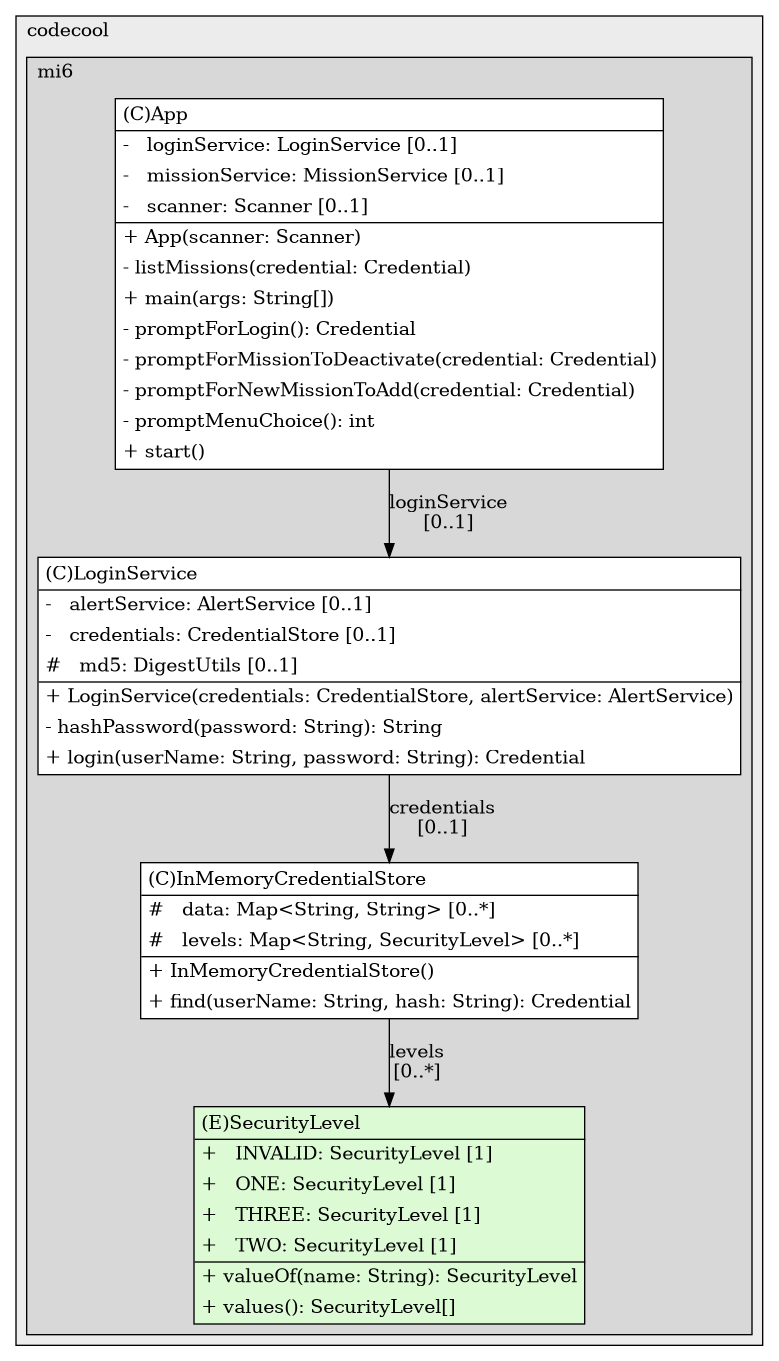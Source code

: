 @startuml

/' diagram meta data start
config=StructureConfiguration;
{
  "projectClassification": {
    "searchMode": "OpenProject", // OpenProject, AllProjects
    "includedProjects": "",
    "pathEndKeywords": "*.impl",
    "isClientPath": "",
    "isClientName": "",
    "isTestPath": "",
    "isTestName": "",
    "isMappingPath": "",
    "isMappingName": "",
    "isDataAccessPath": "",
    "isDataAccessName": "",
    "isDataStructurePath": "",
    "isDataStructureName": "",
    "isInterfaceStructuresPath": "",
    "isInterfaceStructuresName": "",
    "isEntryPointPath": "",
    "isEntryPointName": ""
  },
  "graphRestriction": {
    "classPackageExcludeFilter": "",
    "classPackageIncludeFilter": "",
    "classNameExcludeFilter": "",
    "classNameIncludeFilter": "",
    "methodNameExcludeFilter": "",
    "methodNameIncludeFilter": "",
    "removeByInheritance": "", // inheritance/annotation based filtering is done in a second step
    "removeByAnnotation": "",
    "removeByClassPackage": "", // cleanup the graph after inheritance/annotation based filtering is done
    "removeByClassName": "",
    "cutMappings": false,
    "cutEnum": false,
    "cutTests": true,
    "cutClient": true,
    "cutDataAccess": false,
    "cutInterfaceStructures": false,
    "cutDataStructures": false,
    "cutGetterAndSetter": false,
    "cutConstructors": false
  },
  "graphTraversal": {
    "forwardDepth": 3,
    "backwardDepth": 3,
    "classPackageExcludeFilter": "",
    "classPackageIncludeFilter": "",
    "classNameExcludeFilter": "",
    "classNameIncludeFilter": "",
    "methodNameExcludeFilter": "",
    "methodNameIncludeFilter": "",
    "hideMappings": false,
    "hideDataStructures": false,
    "hidePrivateMethods": true,
    "hideInterfaceCalls": true, // indirection: implementation -> interface (is hidden) -> implementation
    "onlyShowApplicationEntryPoints": false // root node is included
  },
  "details": {
    "aggregation": "GroupByClass", // ByClass, GroupByClass, None
    "showClassGenericTypes": true,
    "showMethods": true,
    "showMethodParameterNames": true,
    "showMethodParameterTypes": true,
    "showMethodReturnType": true,
    "showPackageLevels": 2,
    "showDetailedClassStructure": true
  },
  "rootClass": "com.codecool.mi6.stores.InMemoryCredentialStore"
}
diagram meta data end '/



digraph g {
    rankdir="TB"
    splines=polyline
    

'nodes 
subgraph cluster_867524938 { 
   	label=codecool
	labeljust=l
	fillcolor="#ececec"
	style=filled
   
   subgraph cluster_1407640290 { 
   	label=mi6
	labeljust=l
	fillcolor="#d8d8d8"
	style=filled
   
   App1939028433[
	label=<<TABLE BORDER="1" CELLBORDER="0" CELLPADDING="4" CELLSPACING="0">
<TR><TD ALIGN="LEFT" >(C)App</TD></TR>
<HR/>
<TR><TD ALIGN="LEFT" >-   loginService: LoginService [0..1]</TD></TR>
<TR><TD ALIGN="LEFT" >-   missionService: MissionService [0..1]</TD></TR>
<TR><TD ALIGN="LEFT" >-   scanner: Scanner [0..1]</TD></TR>
<HR/>
<TR><TD ALIGN="LEFT" >+ App(scanner: Scanner)</TD></TR>
<TR><TD ALIGN="LEFT" >- listMissions(credential: Credential)</TD></TR>
<TR><TD ALIGN="LEFT" >+ main(args: String[])</TD></TR>
<TR><TD ALIGN="LEFT" >- promptForLogin(): Credential</TD></TR>
<TR><TD ALIGN="LEFT" >- promptForMissionToDeactivate(credential: Credential)</TD></TR>
<TR><TD ALIGN="LEFT" >- promptForNewMissionToAdd(credential: Credential)</TD></TR>
<TR><TD ALIGN="LEFT" >- promptMenuChoice(): int</TD></TR>
<TR><TD ALIGN="LEFT" >+ start()</TD></TR>
</TABLE>>
	style=filled
	margin=0
	shape=plaintext
	fillcolor="#FFFFFF"
];

InMemoryCredentialStore1767014481[
	label=<<TABLE BORDER="1" CELLBORDER="0" CELLPADDING="4" CELLSPACING="0">
<TR><TD ALIGN="LEFT" >(C)InMemoryCredentialStore</TD></TR>
<HR/>
<TR><TD ALIGN="LEFT" >#   data: Map&lt;String, String&gt; [0..*]</TD></TR>
<TR><TD ALIGN="LEFT" >#   levels: Map&lt;String, SecurityLevel&gt; [0..*]</TD></TR>
<HR/>
<TR><TD ALIGN="LEFT" >+ InMemoryCredentialStore()</TD></TR>
<TR><TD ALIGN="LEFT" >+ find(userName: String, hash: String): Credential</TD></TR>
</TABLE>>
	style=filled
	margin=0
	shape=plaintext
	fillcolor="#FFFFFF"
];

LoginService1250869565[
	label=<<TABLE BORDER="1" CELLBORDER="0" CELLPADDING="4" CELLSPACING="0">
<TR><TD ALIGN="LEFT" >(C)LoginService</TD></TR>
<HR/>
<TR><TD ALIGN="LEFT" >-   alertService: AlertService [0..1]</TD></TR>
<TR><TD ALIGN="LEFT" >-   credentials: CredentialStore [0..1]</TD></TR>
<TR><TD ALIGN="LEFT" >#   md5: DigestUtils [0..1]</TD></TR>
<HR/>
<TR><TD ALIGN="LEFT" >+ LoginService(credentials: CredentialStore, alertService: AlertService)</TD></TR>
<TR><TD ALIGN="LEFT" >- hashPassword(password: String): String</TD></TR>
<TR><TD ALIGN="LEFT" >+ login(userName: String, password: String): Credential</TD></TR>
</TABLE>>
	style=filled
	margin=0
	shape=plaintext
	fillcolor="#FFFFFF"
];

SecurityLevel1590281993[
	label=<<TABLE BORDER="1" CELLBORDER="0" CELLPADDING="4" CELLSPACING="0">
<TR><TD ALIGN="LEFT" >(E)SecurityLevel</TD></TR>
<HR/>
<TR><TD ALIGN="LEFT" >+   INVALID: SecurityLevel [1]</TD></TR>
<TR><TD ALIGN="LEFT" >+   ONE: SecurityLevel [1]</TD></TR>
<TR><TD ALIGN="LEFT" >+   THREE: SecurityLevel [1]</TD></TR>
<TR><TD ALIGN="LEFT" >+   TWO: SecurityLevel [1]</TD></TR>
<HR/>
<TR><TD ALIGN="LEFT" >+ valueOf(name: String): SecurityLevel</TD></TR>
<TR><TD ALIGN="LEFT" >+ values(): SecurityLevel[]</TD></TR>
</TABLE>>
	style=filled
	margin=0
	shape=plaintext
	fillcolor="#DCFBD5"
];
} 
} 

'edges    
App1939028433 -> LoginService1250869565[label="loginService
[0..1]"];
InMemoryCredentialStore1767014481 -> SecurityLevel1590281993[label="levels
[0..*]"];
LoginService1250869565 -> InMemoryCredentialStore1767014481[label="credentials
[0..1]"];
    
}
@enduml